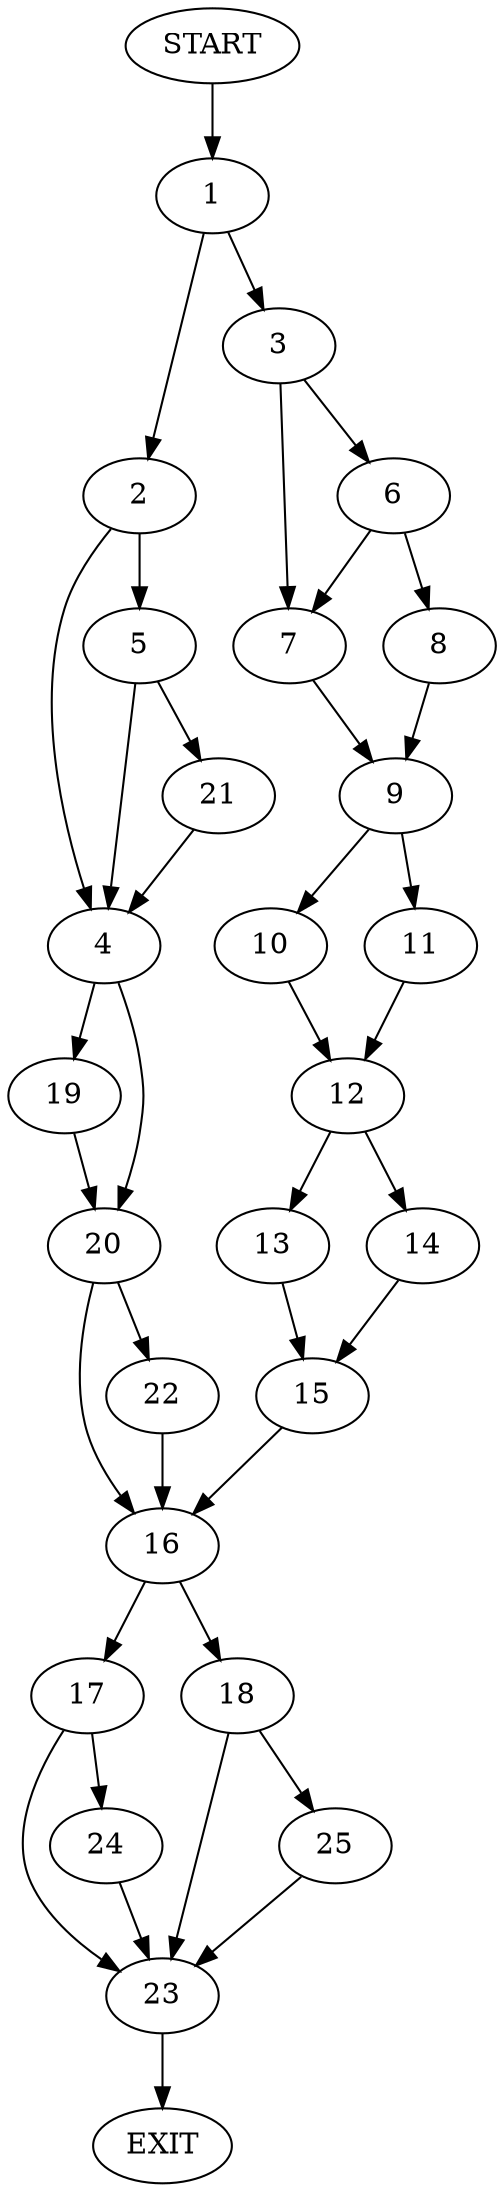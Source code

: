 digraph {
0 [label="START"]
26 [label="EXIT"]
0 -> 1
1 -> 2
1 -> 3
2 -> 4
2 -> 5
3 -> 6
3 -> 7
6 -> 7
6 -> 8
7 -> 9
8 -> 9
9 -> 10
9 -> 11
11 -> 12
10 -> 12
12 -> 13
12 -> 14
14 -> 15
13 -> 15
15 -> 16
16 -> 17
16 -> 18
4 -> 19
4 -> 20
5 -> 21
5 -> 4
21 -> 4
20 -> 16
20 -> 22
19 -> 20
22 -> 16
17 -> 23
17 -> 24
18 -> 25
18 -> 23
23 -> 26
25 -> 23
24 -> 23
}
